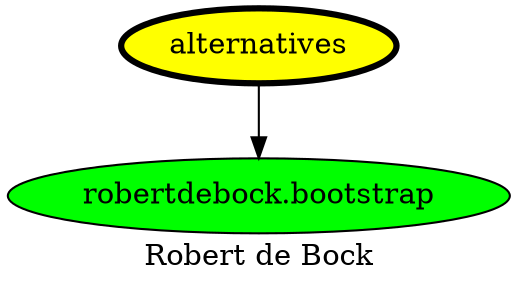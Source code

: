 digraph PhiloDilemma {
  label = "Robert de Bock" ;
  overlap=false
  {
    "alternatives" [fillcolor=yellow style=filled penwidth=3]
    "robertdebock.bootstrap" [fillcolor=green style=filled]
  }
  "alternatives" -> "robertdebock.bootstrap"
}
